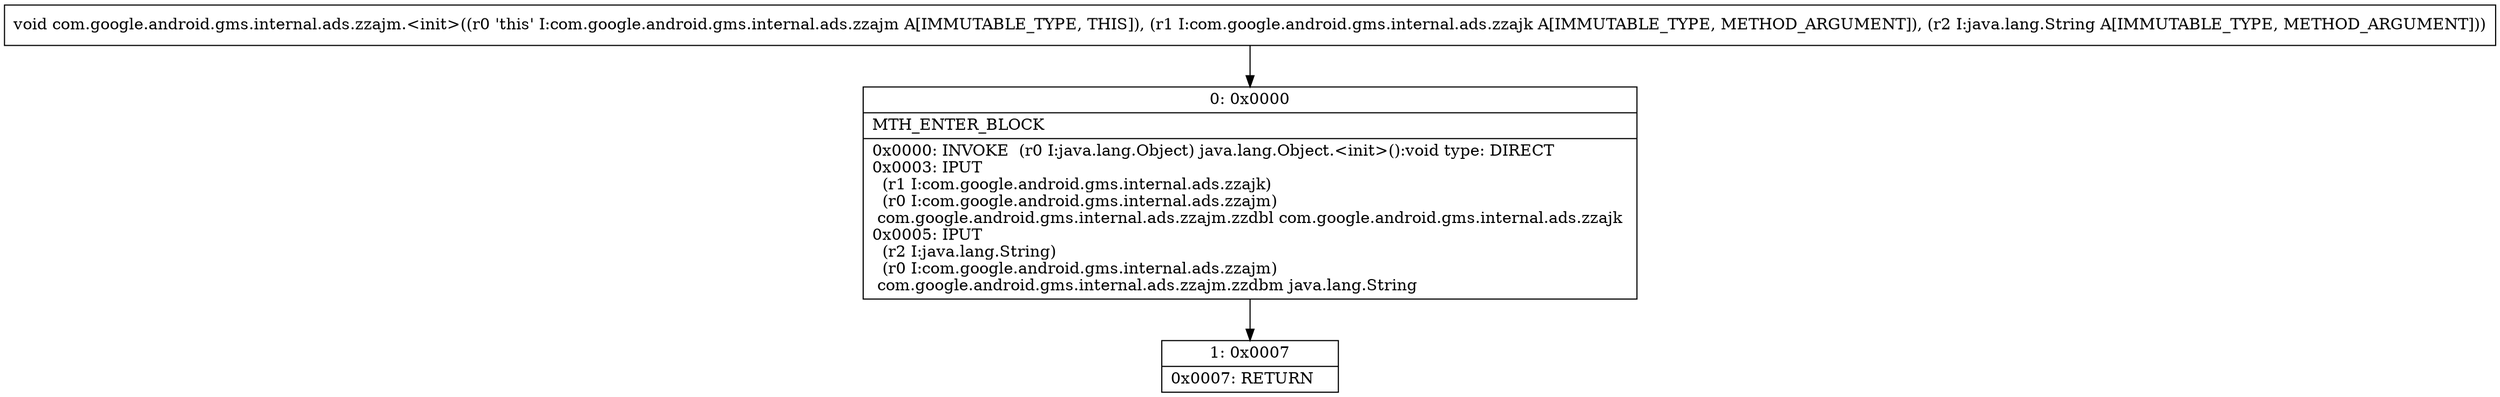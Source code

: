 digraph "CFG forcom.google.android.gms.internal.ads.zzajm.\<init\>(Lcom\/google\/android\/gms\/internal\/ads\/zzajk;Ljava\/lang\/String;)V" {
Node_0 [shape=record,label="{0\:\ 0x0000|MTH_ENTER_BLOCK\l|0x0000: INVOKE  (r0 I:java.lang.Object) java.lang.Object.\<init\>():void type: DIRECT \l0x0003: IPUT  \l  (r1 I:com.google.android.gms.internal.ads.zzajk)\l  (r0 I:com.google.android.gms.internal.ads.zzajm)\l com.google.android.gms.internal.ads.zzajm.zzdbl com.google.android.gms.internal.ads.zzajk \l0x0005: IPUT  \l  (r2 I:java.lang.String)\l  (r0 I:com.google.android.gms.internal.ads.zzajm)\l com.google.android.gms.internal.ads.zzajm.zzdbm java.lang.String \l}"];
Node_1 [shape=record,label="{1\:\ 0x0007|0x0007: RETURN   \l}"];
MethodNode[shape=record,label="{void com.google.android.gms.internal.ads.zzajm.\<init\>((r0 'this' I:com.google.android.gms.internal.ads.zzajm A[IMMUTABLE_TYPE, THIS]), (r1 I:com.google.android.gms.internal.ads.zzajk A[IMMUTABLE_TYPE, METHOD_ARGUMENT]), (r2 I:java.lang.String A[IMMUTABLE_TYPE, METHOD_ARGUMENT])) }"];
MethodNode -> Node_0;
Node_0 -> Node_1;
}

